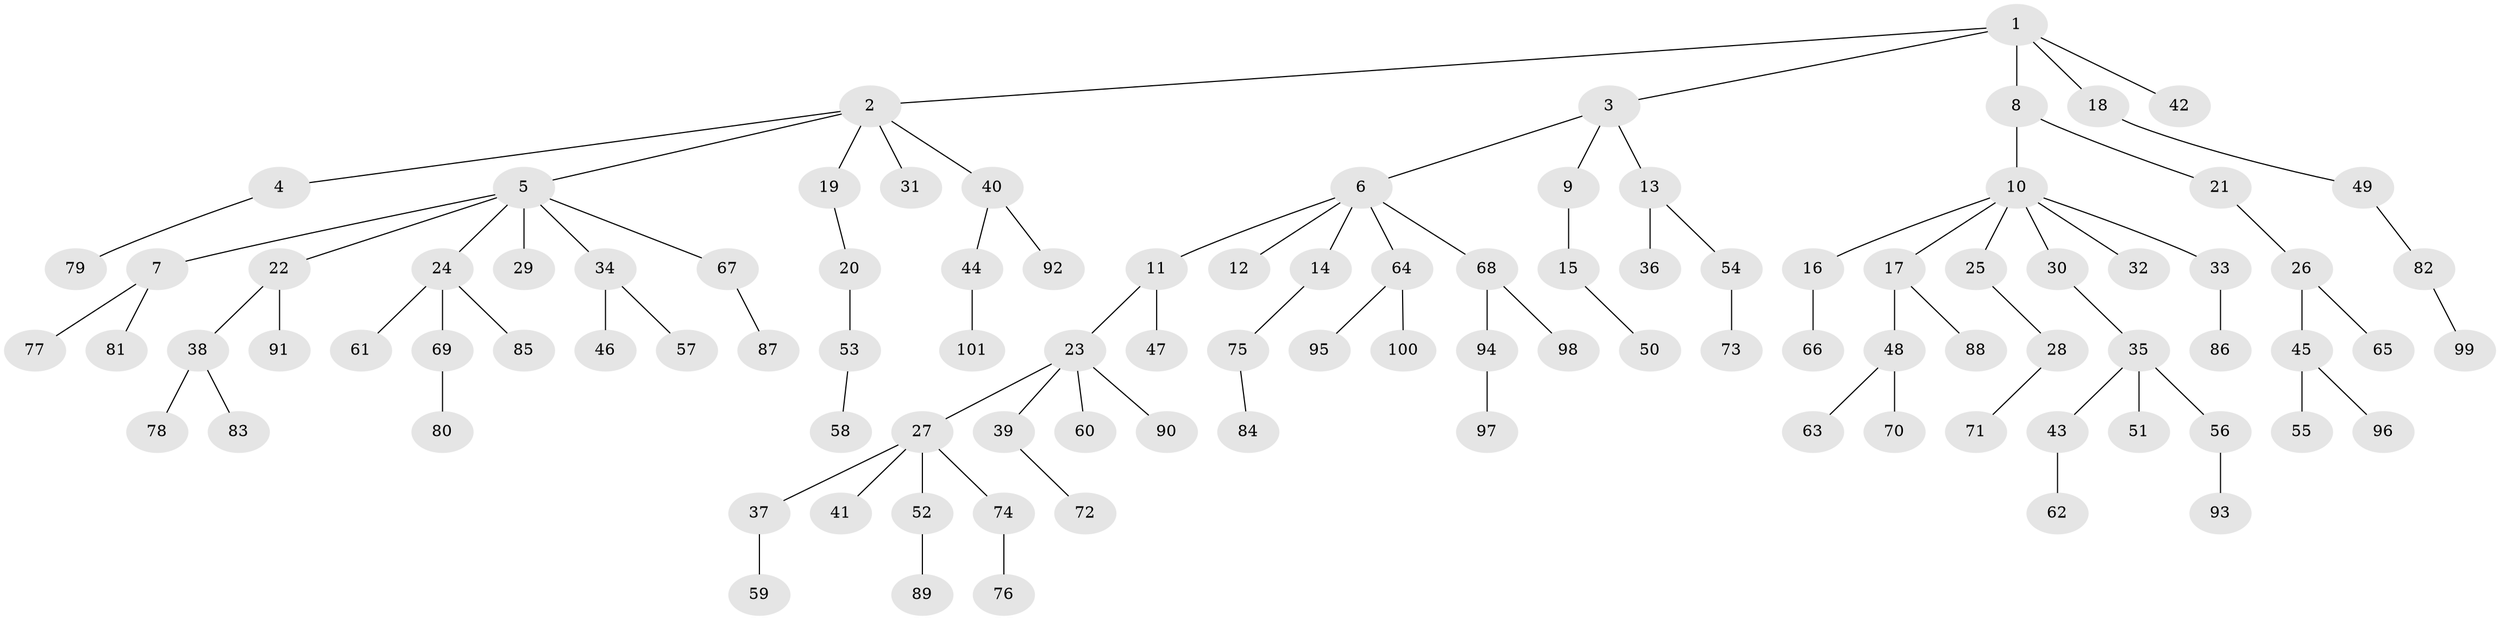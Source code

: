 // coarse degree distribution, {9: 0.016666666666666666, 4: 0.08333333333333333, 1: 0.5666666666666667, 7: 0.03333333333333333, 5: 0.016666666666666666, 2: 0.25, 3: 0.03333333333333333}
// Generated by graph-tools (version 1.1) at 2025/19/03/04/25 18:19:04]
// undirected, 101 vertices, 100 edges
graph export_dot {
graph [start="1"]
  node [color=gray90,style=filled];
  1;
  2;
  3;
  4;
  5;
  6;
  7;
  8;
  9;
  10;
  11;
  12;
  13;
  14;
  15;
  16;
  17;
  18;
  19;
  20;
  21;
  22;
  23;
  24;
  25;
  26;
  27;
  28;
  29;
  30;
  31;
  32;
  33;
  34;
  35;
  36;
  37;
  38;
  39;
  40;
  41;
  42;
  43;
  44;
  45;
  46;
  47;
  48;
  49;
  50;
  51;
  52;
  53;
  54;
  55;
  56;
  57;
  58;
  59;
  60;
  61;
  62;
  63;
  64;
  65;
  66;
  67;
  68;
  69;
  70;
  71;
  72;
  73;
  74;
  75;
  76;
  77;
  78;
  79;
  80;
  81;
  82;
  83;
  84;
  85;
  86;
  87;
  88;
  89;
  90;
  91;
  92;
  93;
  94;
  95;
  96;
  97;
  98;
  99;
  100;
  101;
  1 -- 2;
  1 -- 3;
  1 -- 8;
  1 -- 18;
  1 -- 42;
  2 -- 4;
  2 -- 5;
  2 -- 19;
  2 -- 31;
  2 -- 40;
  3 -- 6;
  3 -- 9;
  3 -- 13;
  4 -- 79;
  5 -- 7;
  5 -- 22;
  5 -- 24;
  5 -- 29;
  5 -- 34;
  5 -- 67;
  6 -- 11;
  6 -- 12;
  6 -- 14;
  6 -- 64;
  6 -- 68;
  7 -- 77;
  7 -- 81;
  8 -- 10;
  8 -- 21;
  9 -- 15;
  10 -- 16;
  10 -- 17;
  10 -- 25;
  10 -- 30;
  10 -- 32;
  10 -- 33;
  11 -- 23;
  11 -- 47;
  13 -- 36;
  13 -- 54;
  14 -- 75;
  15 -- 50;
  16 -- 66;
  17 -- 48;
  17 -- 88;
  18 -- 49;
  19 -- 20;
  20 -- 53;
  21 -- 26;
  22 -- 38;
  22 -- 91;
  23 -- 27;
  23 -- 39;
  23 -- 60;
  23 -- 90;
  24 -- 61;
  24 -- 69;
  24 -- 85;
  25 -- 28;
  26 -- 45;
  26 -- 65;
  27 -- 37;
  27 -- 41;
  27 -- 52;
  27 -- 74;
  28 -- 71;
  30 -- 35;
  33 -- 86;
  34 -- 46;
  34 -- 57;
  35 -- 43;
  35 -- 51;
  35 -- 56;
  37 -- 59;
  38 -- 78;
  38 -- 83;
  39 -- 72;
  40 -- 44;
  40 -- 92;
  43 -- 62;
  44 -- 101;
  45 -- 55;
  45 -- 96;
  48 -- 63;
  48 -- 70;
  49 -- 82;
  52 -- 89;
  53 -- 58;
  54 -- 73;
  56 -- 93;
  64 -- 95;
  64 -- 100;
  67 -- 87;
  68 -- 94;
  68 -- 98;
  69 -- 80;
  74 -- 76;
  75 -- 84;
  82 -- 99;
  94 -- 97;
}
